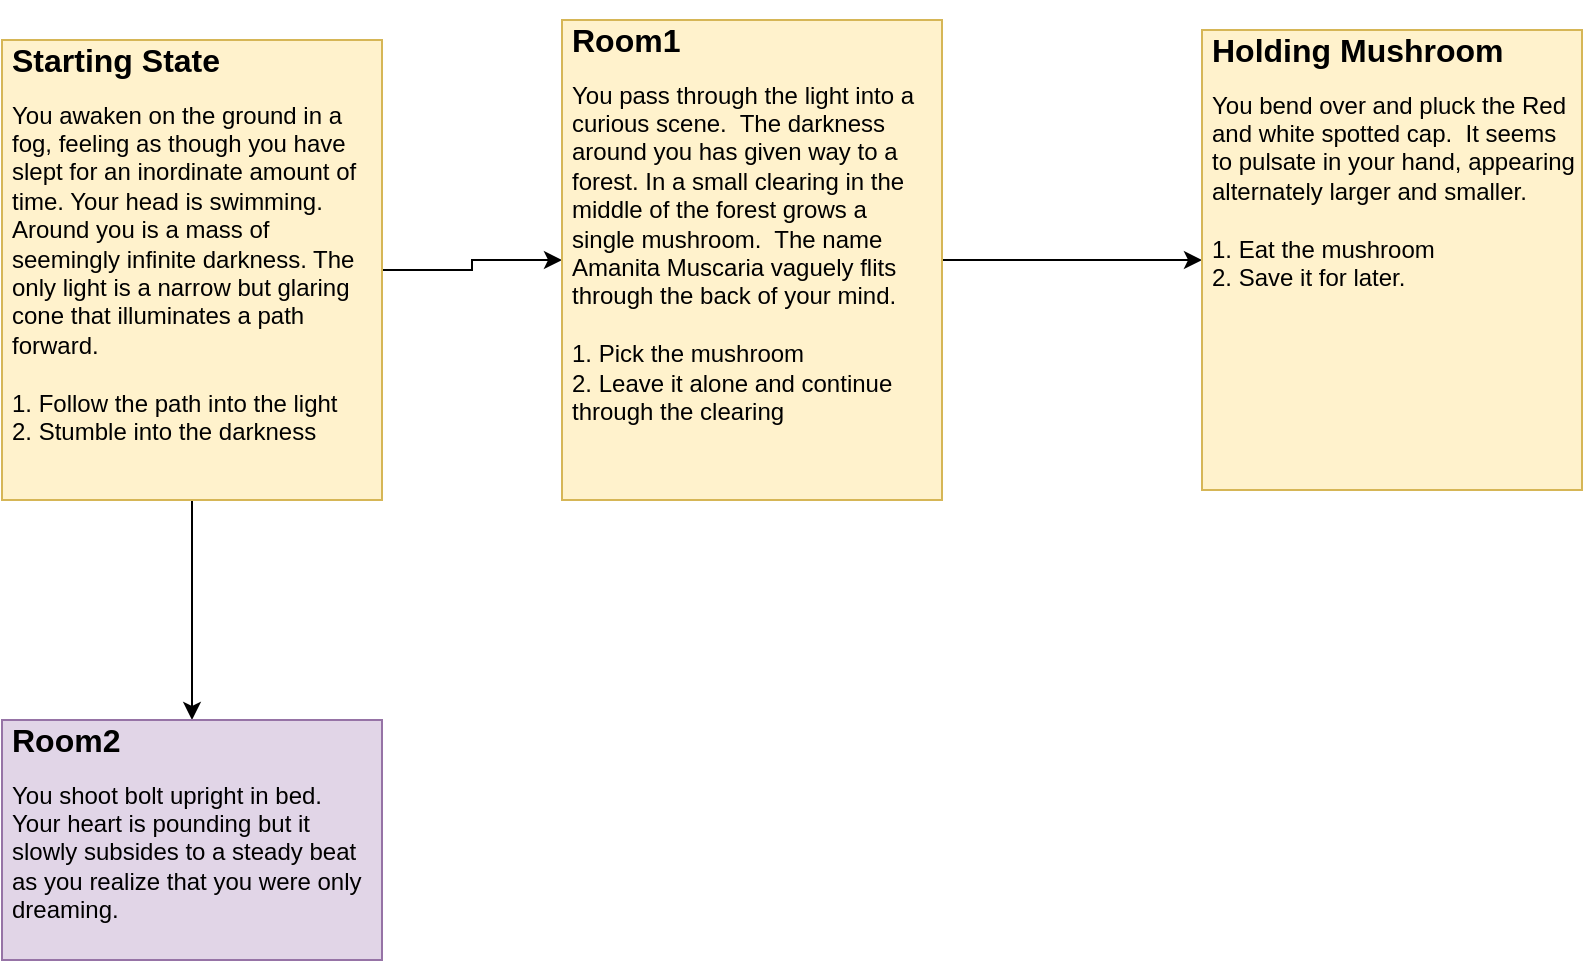 <mxfile version="13.1.3" type="github">
  <diagram id="iFrnpqUqrUvM_LkgC43C" name="Page-1">
    <mxGraphModel dx="1084" dy="562" grid="1" gridSize="10" guides="1" tooltips="1" connect="1" arrows="1" fold="1" page="1" pageScale="1" pageWidth="850" pageHeight="1100" math="0" shadow="0">
      <root>
        <mxCell id="0" />
        <mxCell id="1" parent="0" />
        <mxCell id="o1p2eKvqM2puoVH-viOR-6" style="edgeStyle=orthogonalEdgeStyle;rounded=0;orthogonalLoop=1;jettySize=auto;html=1;" parent="1" source="o1p2eKvqM2puoVH-viOR-1" target="o1p2eKvqM2puoVH-viOR-5" edge="1">
          <mxGeometry relative="1" as="geometry" />
        </mxCell>
        <mxCell id="o1p2eKvqM2puoVH-viOR-8" style="edgeStyle=orthogonalEdgeStyle;rounded=0;orthogonalLoop=1;jettySize=auto;html=1;" parent="1" source="o1p2eKvqM2puoVH-viOR-1" target="o1p2eKvqM2puoVH-viOR-7" edge="1">
          <mxGeometry relative="1" as="geometry" />
        </mxCell>
        <mxCell id="o1p2eKvqM2puoVH-viOR-1" value="&lt;h1 style=&quot;font-size: 16px&quot;&gt;Starting State&lt;/h1&gt;&lt;div&gt;You awaken on the ground in a fog, feeling as though you have slept for an inordinate amount of time. Your head is swimming. Around you is a mass of seemingly infinite darkness. The only light is a narrow but glaring cone that illuminates a path forward.&amp;nbsp;&lt;/div&gt;&lt;div&gt;&lt;br&gt;&lt;/div&gt;&lt;div&gt;1. Follow the path into the light&lt;/div&gt;&lt;div&gt;2. Stumble into the darkness&lt;/div&gt;" style="text;html=1;strokeColor=#d6b656;fillColor=#fff2cc;spacing=5;spacingTop=-20;whiteSpace=wrap;overflow=hidden;rounded=0;comic=0;glass=0;labelBorderColor=none;perimeterSpacing=0;direction=west;" parent="1" vertex="1">
          <mxGeometry x="30" y="30" width="190" height="230" as="geometry" />
        </mxCell>
        <mxCell id="TKakE3wwV7UtLU64yn6m-2" style="edgeStyle=orthogonalEdgeStyle;rounded=0;orthogonalLoop=1;jettySize=auto;html=1;entryX=1;entryY=0.5;entryDx=0;entryDy=0;" edge="1" parent="1" source="o1p2eKvqM2puoVH-viOR-5" target="TKakE3wwV7UtLU64yn6m-1">
          <mxGeometry relative="1" as="geometry" />
        </mxCell>
        <mxCell id="o1p2eKvqM2puoVH-viOR-5" value="&lt;h1 style=&quot;font-size: 16px&quot;&gt;Room1&lt;/h1&gt;&lt;div&gt;You pass through the light into a curious scene.&amp;nbsp; The darkness around you has given way to a forest. In a small clearing in the middle of the forest grows a single mushroom.&amp;nbsp; The name Amanita Muscaria vaguely flits through the back of your mind.&lt;/div&gt;&lt;div&gt;&lt;br&gt;&lt;/div&gt;&lt;div&gt;1. Pick the mushroom&lt;/div&gt;&lt;div&gt;2. Leave it alone and continue through the clearing&lt;/div&gt;" style="text;html=1;strokeColor=#d6b656;fillColor=#fff2cc;spacing=5;spacingTop=-20;whiteSpace=wrap;overflow=hidden;rounded=0;comic=0;glass=0;labelBorderColor=none;perimeterSpacing=0;" parent="1" vertex="1">
          <mxGeometry x="310" y="20" width="190" height="240" as="geometry" />
        </mxCell>
        <mxCell id="o1p2eKvqM2puoVH-viOR-7" value="&lt;h1 style=&quot;font-size: 16px&quot;&gt;Room2&lt;/h1&gt;&lt;div&gt;You shoot bolt upright in bed.&amp;nbsp; Your heart is pounding but it slowly subsides to a steady beat as you realize that you were only dreaming.&lt;/div&gt;" style="text;html=1;strokeColor=#9673a6;fillColor=#e1d5e7;spacing=5;spacingTop=-20;whiteSpace=wrap;overflow=hidden;rounded=0;comic=0;glass=0;labelBorderColor=none;perimeterSpacing=0;" parent="1" vertex="1">
          <mxGeometry x="30" y="370" width="190" height="120" as="geometry" />
        </mxCell>
        <mxCell id="TKakE3wwV7UtLU64yn6m-1" value="&lt;h1 style=&quot;font-size: 16px&quot;&gt;Holding Mushroom&lt;/h1&gt;&lt;div&gt;You bend over and pluck the Red and white spotted cap.&amp;nbsp; It seems to pulsate in your hand, appearing alternately larger and smaller.&lt;/div&gt;&lt;div&gt;&lt;br&gt;&lt;/div&gt;&lt;div&gt;1. Eat the mushroom&lt;/div&gt;&lt;div&gt;2. Save it for later.&lt;/div&gt;" style="text;html=1;strokeColor=#d6b656;fillColor=#fff2cc;spacing=5;spacingTop=-20;whiteSpace=wrap;overflow=hidden;rounded=0;comic=0;glass=0;labelBorderColor=none;perimeterSpacing=0;direction=west;" vertex="1" parent="1">
          <mxGeometry x="630" y="25" width="190" height="230" as="geometry" />
        </mxCell>
      </root>
    </mxGraphModel>
  </diagram>
</mxfile>
